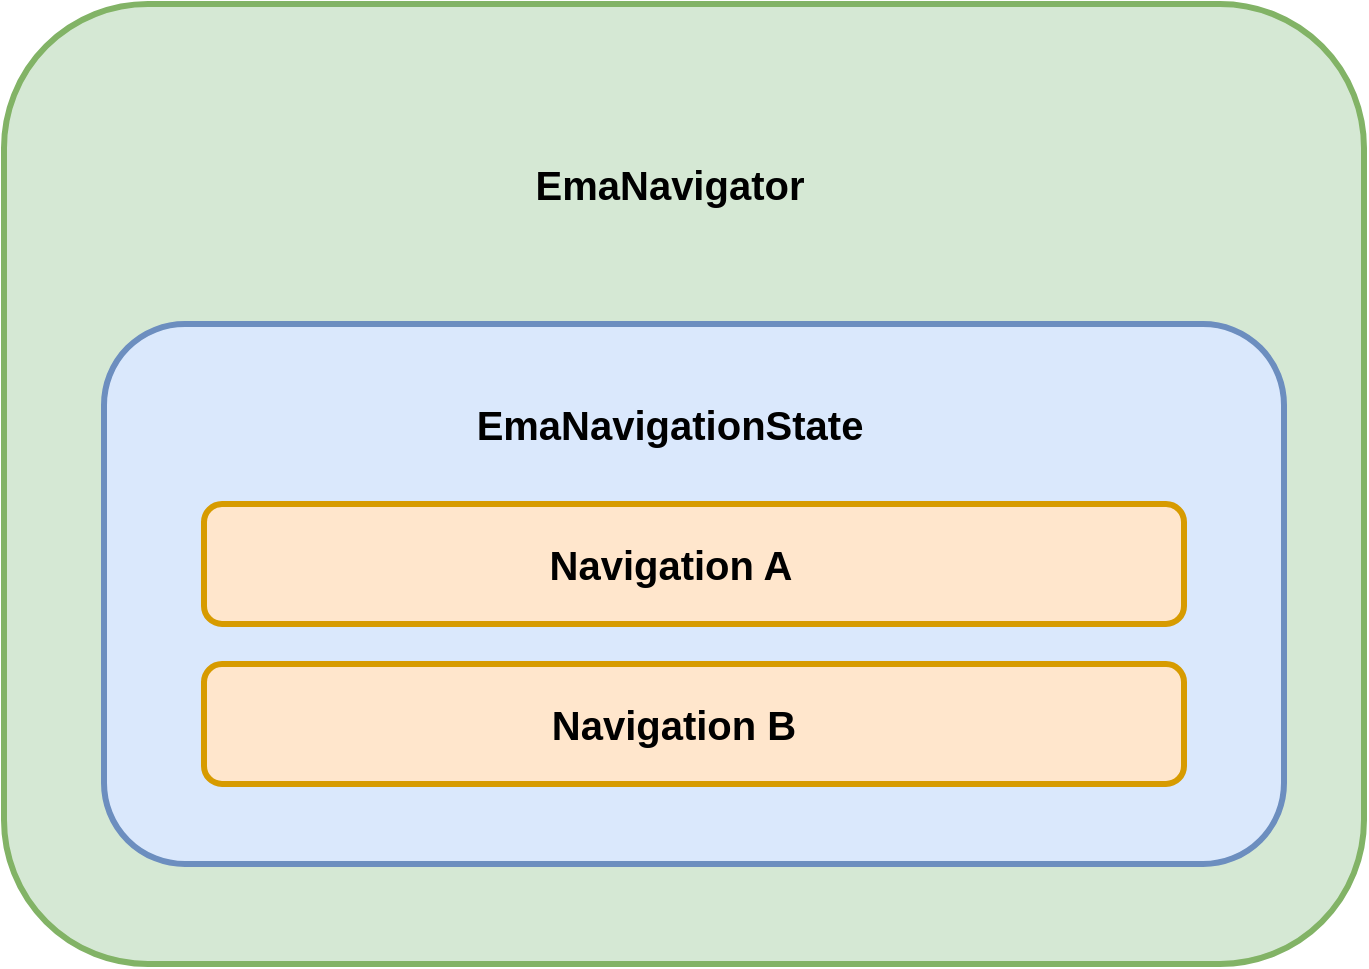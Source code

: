 <mxfile version="12.6.5" type="device"><diagram id="zFQ6OsKs8AxV1-m10Xjn" name="Page-1"><mxGraphModel dx="652" dy="390" grid="1" gridSize="10" guides="1" tooltips="1" connect="1" arrows="1" fold="1" page="1" pageScale="1" pageWidth="827" pageHeight="1169" math="0" shadow="0"><root><mxCell id="0"/><mxCell id="1" parent="0"/><mxCell id="WMkO-C8QKxbicv3JbdpM-1" value="" style="rounded=1;whiteSpace=wrap;html=1;fillColor=#d5e8d4;strokeColor=#82b366;strokeWidth=3;" vertex="1" parent="1"><mxGeometry x="80" y="40" width="680" height="480" as="geometry"/></mxCell><mxCell id="WMkO-C8QKxbicv3JbdpM-2" value="" style="rounded=1;whiteSpace=wrap;html=1;strokeWidth=3;fillColor=#dae8fc;strokeColor=#6c8ebf;" vertex="1" parent="1"><mxGeometry x="130" y="200" width="590" height="270" as="geometry"/></mxCell><mxCell id="WMkO-C8QKxbicv3JbdpM-3" value="" style="rounded=1;whiteSpace=wrap;html=1;strokeWidth=3;fillColor=#ffe6cc;strokeColor=#d79b00;" vertex="1" parent="1"><mxGeometry x="180" y="290" width="490" height="60" as="geometry"/></mxCell><mxCell id="WMkO-C8QKxbicv3JbdpM-4" value="" style="rounded=1;whiteSpace=wrap;html=1;strokeWidth=3;fillColor=#ffe6cc;strokeColor=#d79b00;" vertex="1" parent="1"><mxGeometry x="180" y="370" width="490" height="60" as="geometry"/></mxCell><mxCell id="WMkO-C8QKxbicv3JbdpM-5" value="EmaNavigator" style="text;html=1;strokeColor=none;fillColor=none;align=center;verticalAlign=middle;whiteSpace=wrap;rounded=0;fontSize=20;fontStyle=1" vertex="1" parent="1"><mxGeometry x="393" y="120" width="40" height="20" as="geometry"/></mxCell><mxCell id="WMkO-C8QKxbicv3JbdpM-6" value="EmaNavigationState" style="text;html=1;strokeColor=none;fillColor=none;align=center;verticalAlign=middle;whiteSpace=wrap;rounded=0;fontStyle=1;fontSize=20;" vertex="1" parent="1"><mxGeometry x="393" y="240" width="40" height="20" as="geometry"/></mxCell><mxCell id="WMkO-C8QKxbicv3JbdpM-7" value="Navigation A" style="text;html=1;strokeColor=none;fillColor=none;align=center;verticalAlign=middle;whiteSpace=wrap;rounded=0;fontSize=20;fontStyle=1" vertex="1" parent="1"><mxGeometry x="345" y="310" width="137" height="20" as="geometry"/></mxCell><mxCell id="WMkO-C8QKxbicv3JbdpM-8" value="Navigation B" style="text;html=1;strokeColor=none;fillColor=none;align=center;verticalAlign=middle;whiteSpace=wrap;rounded=0;fontSize=20;fontStyle=1" vertex="1" parent="1"><mxGeometry x="339" y="390" width="152" height="20" as="geometry"/></mxCell></root></mxGraphModel></diagram></mxfile>
